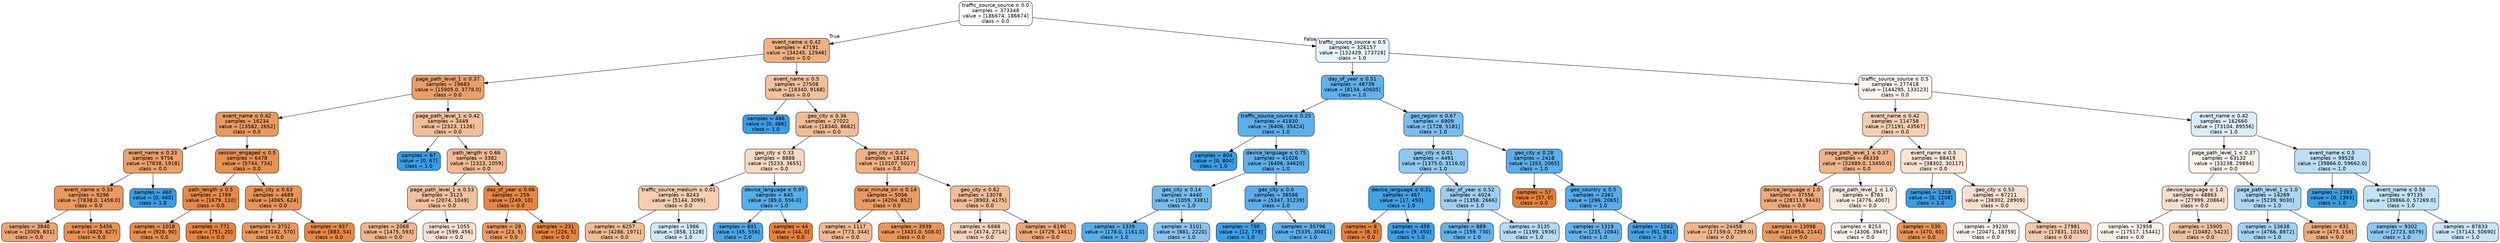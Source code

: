 digraph Tree {
node [shape=box, style="filled, rounded", color="black", fontname="helvetica"] ;
edge [fontname="helvetica"] ;
0 [label=<traffic_source_source &le; 0.0<br/>samples = 373348<br/>value = [186674, 186674]<br/>class = 0.0>, fillcolor="#ffffff"] ;
1 [label=<event_name &le; 0.42<br/>samples = 47191<br/>value = [34245, 12946]<br/>class = 0.0>, fillcolor="#efb184"] ;
0 -> 1 [labeldistance=2.5, labelangle=45, headlabel="True"] ;
2 [label=<page_path_level_1 &le; 0.37<br/>samples = 19683<br/>value = [15905.0, 3778.0]<br/>class = 0.0>, fillcolor="#eb9f68"] ;
1 -> 2 ;
3 [label=<event_name &le; 0.42<br/>samples = 16234<br/>value = [13582, 2652]<br/>class = 0.0>, fillcolor="#ea9a60"] ;
2 -> 3 ;
4 [label=<event_name &le; 0.33<br/>samples = 9756<br/>value = [7838, 1918]<br/>class = 0.0>, fillcolor="#eba069"] ;
3 -> 4 ;
5 [label=<event_name &le; 0.33<br/>samples = 9296<br/>value = [7838.0, 1458.0]<br/>class = 0.0>, fillcolor="#ea985e"] ;
4 -> 5 ;
6 [label=<samples = 3840<br/>value = [3009, 831]<br/>class = 0.0>, fillcolor="#eca470"] ;
5 -> 6 ;
7 [label=<samples = 5456<br/>value = [4829, 627]<br/>class = 0.0>, fillcolor="#e89153"] ;
5 -> 7 ;
8 [label=<samples = 460<br/>value = [0, 460]<br/>class = 1.0>, fillcolor="#399de5"] ;
4 -> 8 ;
9 [label=<session_engaged &le; 0.5<br/>samples = 6478<br/>value = [5744, 734]<br/>class = 0.0>, fillcolor="#e89152"] ;
3 -> 9 ;
10 [label=<path_length &le; 0.5<br/>samples = 1789<br/>value = [1679, 110]<br/>class = 0.0>, fillcolor="#e78946"] ;
9 -> 10 ;
11 [label=<samples = 1018<br/>value = [928, 90]<br/>class = 0.0>, fillcolor="#e88d4c"] ;
10 -> 11 ;
12 [label=<samples = 771<br/>value = [751, 20]<br/>class = 0.0>, fillcolor="#e6843e"] ;
10 -> 12 ;
13 [label=<geo_city &le; 0.63<br/>samples = 4689<br/>value = [4065, 624]<br/>class = 0.0>, fillcolor="#e99457"] ;
9 -> 13 ;
14 [label=<samples = 3752<br/>value = [3182, 570]<br/>class = 0.0>, fillcolor="#ea985c"] ;
13 -> 14 ;
15 [label=<samples = 937<br/>value = [883, 54]<br/>class = 0.0>, fillcolor="#e78945"] ;
13 -> 15 ;
16 [label=<page_path_level_1 &le; 0.42<br/>samples = 3449<br/>value = [2323, 1126]<br/>class = 0.0>, fillcolor="#f2be99"] ;
2 -> 16 ;
17 [label=<samples = 67<br/>value = [0, 67]<br/>class = 1.0>, fillcolor="#399de5"] ;
16 -> 17 ;
18 [label=<path_length &le; 0.66<br/>samples = 3382<br/>value = [2323, 1059]<br/>class = 0.0>, fillcolor="#f1ba93"] ;
16 -> 18 ;
19 [label=<page_path_level_1 &le; 0.53<br/>samples = 3123<br/>value = [2074, 1049]<br/>class = 0.0>, fillcolor="#f2c19d"] ;
18 -> 19 ;
20 [label=<samples = 2068<br/>value = [1475, 593]<br/>class = 0.0>, fillcolor="#efb489"] ;
19 -> 20 ;
21 [label=<samples = 1055<br/>value = [599, 456]<br/>class = 0.0>, fillcolor="#f9e1d0"] ;
19 -> 21 ;
22 [label=<day_of_year &le; 0.06<br/>samples = 259<br/>value = [249, 10]<br/>class = 0.0>, fillcolor="#e68641"] ;
18 -> 22 ;
23 [label=<samples = 28<br/>value = [23, 5]<br/>class = 0.0>, fillcolor="#eb9c64"] ;
22 -> 23 ;
24 [label=<samples = 231<br/>value = [226, 5]<br/>class = 0.0>, fillcolor="#e6843d"] ;
22 -> 24 ;
25 [label=<event_name &le; 0.5<br/>samples = 27508<br/>value = [18340, 9168]<br/>class = 0.0>, fillcolor="#f2c09c"] ;
1 -> 25 ;
26 [label=<samples = 486<br/>value = [0, 486]<br/>class = 1.0>, fillcolor="#399de5"] ;
25 -> 26 ;
27 [label=<geo_city &le; 0.36<br/>samples = 27022<br/>value = [18340, 8682]<br/>class = 0.0>, fillcolor="#f1bd97"] ;
25 -> 27 ;
28 [label=<geo_city &le; 0.33<br/>samples = 8888<br/>value = [5233, 3655]<br/>class = 0.0>, fillcolor="#f7d9c3"] ;
27 -> 28 ;
29 [label=<traffic_source_medium &le; 0.01<br/>samples = 8243<br/>value = [5144, 3099]<br/>class = 0.0>, fillcolor="#f5cdb0"] ;
28 -> 29 ;
30 [label=<samples = 6257<br/>value = [4286, 1971]<br/>class = 0.0>, fillcolor="#f1bb94"] ;
29 -> 30 ;
31 [label=<samples = 1986<br/>value = [858, 1128]<br/>class = 1.0>, fillcolor="#d0e8f9"] ;
29 -> 31 ;
32 [label=<device_language &le; 0.97<br/>samples = 645<br/>value = [89.0, 556.0]<br/>class = 1.0>, fillcolor="#59ade9"] ;
28 -> 32 ;
33 [label=<samples = 601<br/>value = [45, 556]<br/>class = 1.0>, fillcolor="#49a5e7"] ;
32 -> 33 ;
34 [label=<samples = 44<br/>value = [44, 0]<br/>class = 0.0>, fillcolor="#e58139"] ;
32 -> 34 ;
35 [label=<geo_city &le; 0.47<br/>samples = 18134<br/>value = [13107, 5027]<br/>class = 0.0>, fillcolor="#efb185"] ;
27 -> 35 ;
36 [label=<local_minute_sin &le; 0.14<br/>samples = 5056<br/>value = [4204, 852]<br/>class = 0.0>, fillcolor="#ea9b61"] ;
35 -> 36 ;
37 [label=<samples = 1117<br/>value = [773, 344]<br/>class = 0.0>, fillcolor="#f1b991"] ;
36 -> 37 ;
38 [label=<samples = 3939<br/>value = [3431.0, 508.0]<br/>class = 0.0>, fillcolor="#e99456"] ;
36 -> 38 ;
39 [label=<geo_city &le; 0.62<br/>samples = 13078<br/>value = [8903, 4175]<br/>class = 0.0>, fillcolor="#f1bc96"] ;
35 -> 39 ;
40 [label=<samples = 6888<br/>value = [4174, 2714]<br/>class = 0.0>, fillcolor="#f6d3ba"] ;
39 -> 40 ;
41 [label=<samples = 6190<br/>value = [4729, 1461]<br/>class = 0.0>, fillcolor="#eda876"] ;
39 -> 41 ;
42 [label=<traffic_source_source &le; 0.5<br/>samples = 326157<br/>value = [152429, 173728]<br/>class = 1.0>, fillcolor="#e7f3fc"] ;
0 -> 42 [labeldistance=2.5, labelangle=-45, headlabel="False"] ;
43 [label=<day_of_year &le; 0.51<br/>samples = 48739<br/>value = [8134, 40605]<br/>class = 1.0>, fillcolor="#61b1ea"] ;
42 -> 43 ;
44 [label=<traffic_source_source &le; 0.25<br/>samples = 41830<br/>value = [6406, 35424]<br/>class = 1.0>, fillcolor="#5dafea"] ;
43 -> 44 ;
45 [label=<samples = 804<br/>value = [0, 804]<br/>class = 1.0>, fillcolor="#399de5"] ;
44 -> 45 ;
46 [label=<device_language &le; 0.75<br/>samples = 41026<br/>value = [6406, 34620]<br/>class = 1.0>, fillcolor="#5eafea"] ;
44 -> 46 ;
47 [label=<geo_city &le; 0.14<br/>samples = 4440<br/>value = [1059, 3381]<br/>class = 1.0>, fillcolor="#77bced"] ;
46 -> 47 ;
48 [label=<samples = 1339<br/>value = [178.0, 1161.0]<br/>class = 1.0>, fillcolor="#57ace9"] ;
47 -> 48 ;
49 [label=<samples = 3101<br/>value = [881, 2220]<br/>class = 1.0>, fillcolor="#88c4ef"] ;
47 -> 49 ;
50 [label=<geo_city &le; 0.0<br/>samples = 36586<br/>value = [5347, 31239]<br/>class = 1.0>, fillcolor="#5baee9"] ;
46 -> 50 ;
51 [label=<samples = 790<br/>value = [12, 778]<br/>class = 1.0>, fillcolor="#3c9fe5"] ;
50 -> 51 ;
52 [label=<samples = 35796<br/>value = [5335, 30461]<br/>class = 1.0>, fillcolor="#5caeea"] ;
50 -> 52 ;
53 [label=<geo_region &le; 0.67<br/>samples = 6909<br/>value = [1728, 5181]<br/>class = 1.0>, fillcolor="#7bbeee"] ;
43 -> 53 ;
54 [label=<geo_city &le; 0.01<br/>samples = 4491<br/>value = [1375.0, 3116.0]<br/>class = 1.0>, fillcolor="#90c8f0"] ;
53 -> 54 ;
55 [label=<device_language &le; 0.31<br/>samples = 467<br/>value = [17, 450]<br/>class = 1.0>, fillcolor="#40a1e6"] ;
54 -> 55 ;
56 [label=<samples = 8<br/>value = [8, 0]<br/>class = 0.0>, fillcolor="#e58139"] ;
55 -> 56 ;
57 [label=<samples = 459<br/>value = [9, 450]<br/>class = 1.0>, fillcolor="#3d9fe6"] ;
55 -> 57 ;
58 [label=<day_of_year &le; 0.52<br/>samples = 4024<br/>value = [1358, 2666]<br/>class = 1.0>, fillcolor="#9ecff2"] ;
54 -> 58 ;
59 [label=<samples = 889<br/>value = [159, 730]<br/>class = 1.0>, fillcolor="#64b2eb"] ;
58 -> 59 ;
60 [label=<samples = 3135<br/>value = [1199, 1936]<br/>class = 1.0>, fillcolor="#b4daf5"] ;
58 -> 60 ;
61 [label=<geo_city &le; 0.28<br/>samples = 2418<br/>value = [353, 2065]<br/>class = 1.0>, fillcolor="#5baee9"] ;
53 -> 61 ;
62 [label=<samples = 57<br/>value = [57, 0]<br/>class = 0.0>, fillcolor="#e58139"] ;
61 -> 62 ;
63 [label=<geo_country &le; 0.5<br/>samples = 2361<br/>value = [296, 2065]<br/>class = 1.0>, fillcolor="#55abe9"] ;
61 -> 63 ;
64 [label=<samples = 1319<br/>value = [235, 1084]<br/>class = 1.0>, fillcolor="#64b2eb"] ;
63 -> 64 ;
65 [label=<samples = 1042<br/>value = [61, 981]<br/>class = 1.0>, fillcolor="#45a3e7"] ;
63 -> 65 ;
66 [label=<traffic_source_source &le; 0.5<br/>samples = 277418<br/>value = [144295, 133123]<br/>class = 0.0>, fillcolor="#fdf5f0"] ;
42 -> 66 ;
67 [label=<event_name &le; 0.42<br/>samples = 114758<br/>value = [71191, 43567]<br/>class = 0.0>, fillcolor="#f5ceb2"] ;
66 -> 67 ;
68 [label=<page_path_level_1 &le; 0.37<br/>samples = 46339<br/>value = [32889.0, 13450.0]<br/>class = 0.0>, fillcolor="#f0b58a"] ;
67 -> 68 ;
69 [label=<device_language &le; 1.0<br/>samples = 37556<br/>value = [28113, 9443]<br/>class = 0.0>, fillcolor="#eeab7c"] ;
68 -> 69 ;
70 [label=<samples = 24458<br/>value = [17159.0, 7299.0]<br/>class = 0.0>, fillcolor="#f0b78d"] ;
69 -> 70 ;
71 [label=<samples = 13098<br/>value = [10954, 2144]<br/>class = 0.0>, fillcolor="#ea9a60"] ;
69 -> 71 ;
72 [label=<page_path_level_1 &le; 1.0<br/>samples = 8783<br/>value = [4776, 4007]<br/>class = 0.0>, fillcolor="#fbebdf"] ;
68 -> 72 ;
73 [label=<samples = 8253<br/>value = [4306, 3947]<br/>class = 0.0>, fillcolor="#fdf4ee"] ;
72 -> 73 ;
74 [label=<samples = 530<br/>value = [470, 60]<br/>class = 0.0>, fillcolor="#e89152"] ;
72 -> 74 ;
75 [label=<event_name &le; 0.5<br/>samples = 68419<br/>value = [38302, 30117]<br/>class = 0.0>, fillcolor="#f9e4d5"] ;
67 -> 75 ;
76 [label=<samples = 1208<br/>value = [0, 1208]<br/>class = 1.0>, fillcolor="#399de5"] ;
75 -> 76 ;
77 [label=<geo_city &le; 0.53<br/>samples = 67211<br/>value = [38302, 28909]<br/>class = 0.0>, fillcolor="#f9e0ce"] ;
75 -> 77 ;
78 [label=<samples = 39230<br/>value = [20471, 18759]<br/>class = 0.0>, fillcolor="#fdf4ee"] ;
77 -> 78 ;
79 [label=<samples = 27981<br/>value = [17831, 10150]<br/>class = 0.0>, fillcolor="#f4c9aa"] ;
77 -> 79 ;
80 [label=<event_name &le; 0.42<br/>samples = 162660<br/>value = [73104, 89556]<br/>class = 1.0>, fillcolor="#dbedfa"] ;
66 -> 80 ;
81 [label=<page_path_level_1 &le; 0.37<br/>samples = 63132<br/>value = [33238, 29894]<br/>class = 0.0>, fillcolor="#fcf2eb"] ;
80 -> 81 ;
82 [label=<device_language &le; 1.0<br/>samples = 48863<br/>value = [27999, 20864]<br/>class = 0.0>, fillcolor="#f8dfcd"] ;
81 -> 82 ;
83 [label=<samples = 32958<br/>value = [17517, 15441]<br/>class = 0.0>, fillcolor="#fcf0e8"] ;
82 -> 83 ;
84 [label=<samples = 15905<br/>value = [10482, 5423]<br/>class = 0.0>, fillcolor="#f2c29f"] ;
82 -> 84 ;
85 [label=<page_path_level_1 &le; 1.0<br/>samples = 14269<br/>value = [5239, 9030]<br/>class = 1.0>, fillcolor="#acd6f4"] ;
81 -> 85 ;
86 [label=<samples = 13638<br/>value = [4766, 8872]<br/>class = 1.0>, fillcolor="#a3d2f3"] ;
85 -> 86 ;
87 [label=<samples = 631<br/>value = [473, 158]<br/>class = 0.0>, fillcolor="#eeab7b"] ;
85 -> 87 ;
88 [label=<event_name &le; 0.5<br/>samples = 99528<br/>value = [39866.0, 59662.0]<br/>class = 1.0>, fillcolor="#bddef6"] ;
80 -> 88 ;
89 [label=<samples = 2393<br/>value = [0, 2393]<br/>class = 1.0>, fillcolor="#399de5"] ;
88 -> 89 ;
90 [label=<event_name &le; 0.58<br/>samples = 97135<br/>value = [39866.0, 57269.0]<br/>class = 1.0>, fillcolor="#c3e1f7"] ;
88 -> 90 ;
91 [label=<samples = 9302<br/>value = [2723, 6579]<br/>class = 1.0>, fillcolor="#8bc6f0"] ;
90 -> 91 ;
92 [label=<samples = 87833<br/>value = [37143, 50690]<br/>class = 1.0>, fillcolor="#cae5f8"] ;
90 -> 92 ;
}